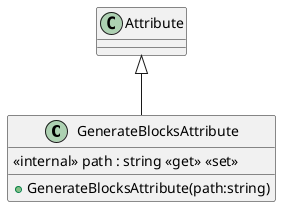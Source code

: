 @startuml
class GenerateBlocksAttribute {
    <<internal>> path : string <<get>> <<set>>
    + GenerateBlocksAttribute(path:string)
}
Attribute <|-- GenerateBlocksAttribute
@enduml
